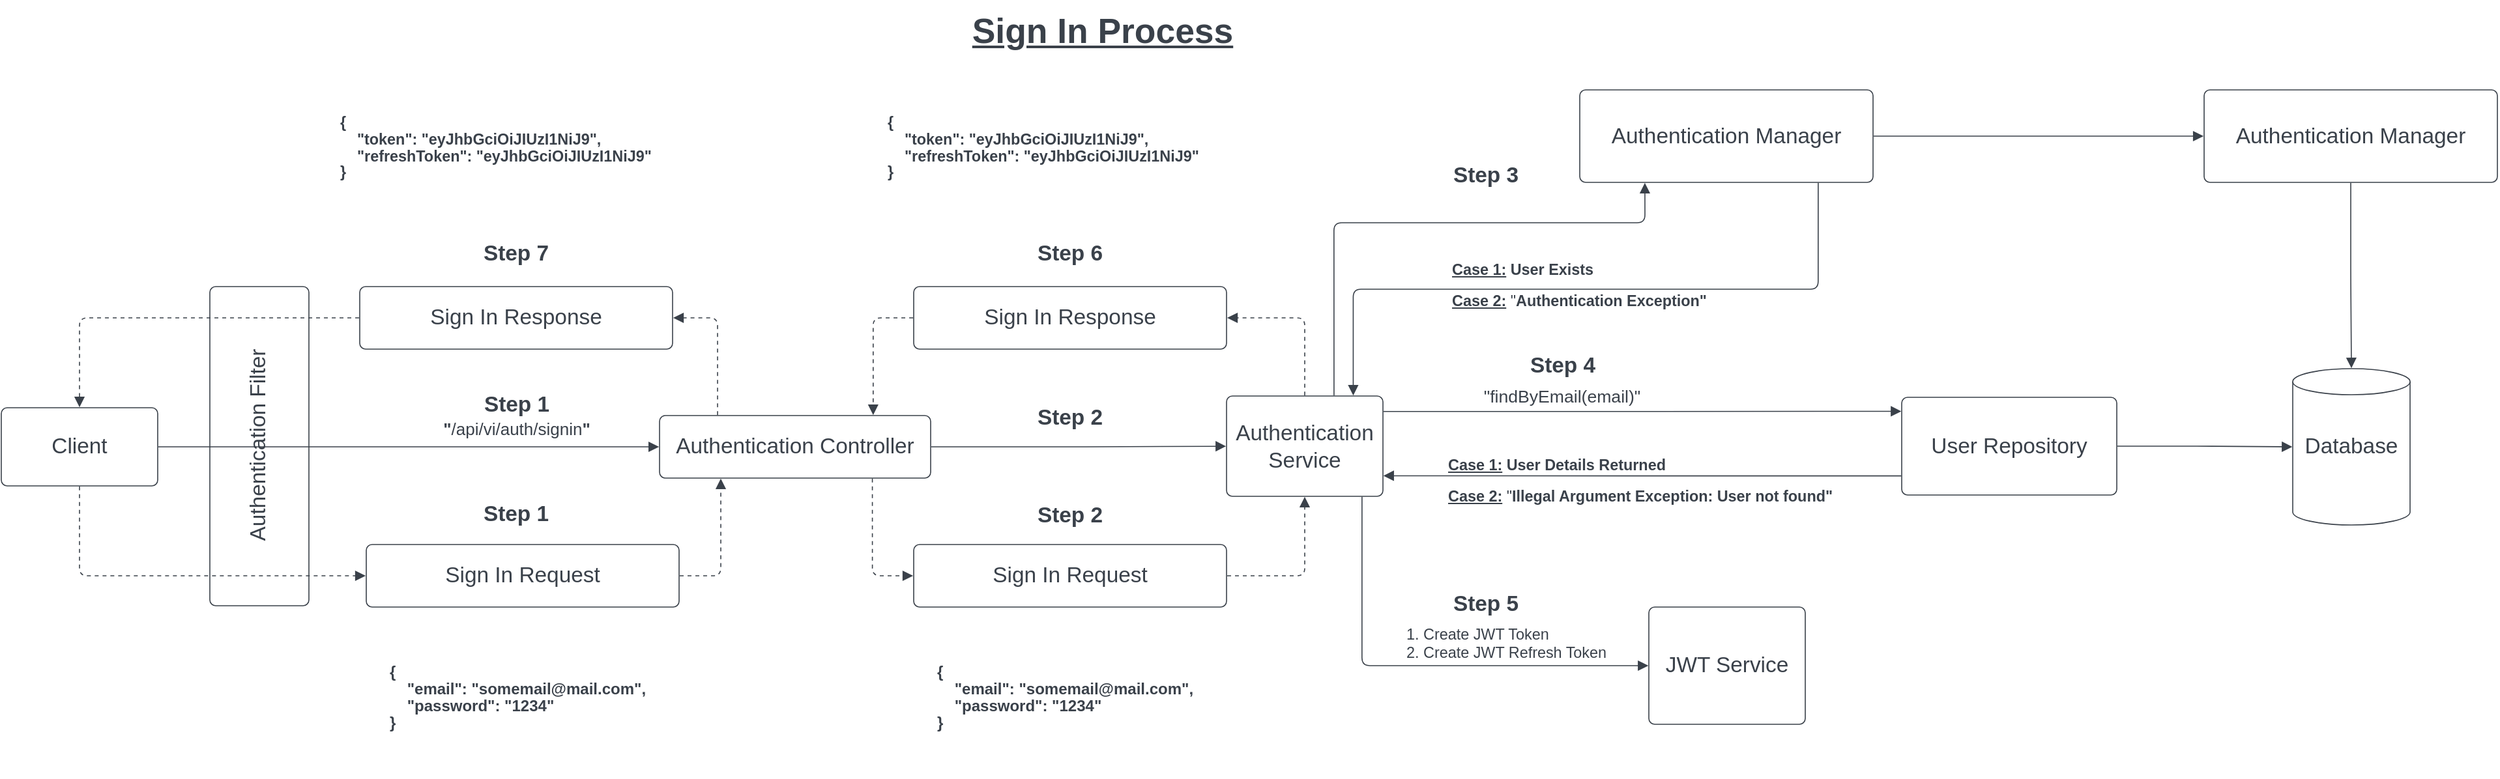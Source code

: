 <mxfile version="22.1.11" type="device">
  <diagram name="Page-1" id="HTRC14PGje5rPNPYSOH-">
    <mxGraphModel dx="1450" dy="985" grid="1" gridSize="10" guides="1" tooltips="1" connect="1" arrows="1" fold="1" page="0" pageScale="1" pageWidth="850" pageHeight="1100" math="0" shadow="0">
      <root>
        <mxCell id="0" />
        <mxCell id="1" parent="0" />
        <mxCell id="OgRYj6fnWVbovx88ilHC-40" value="" style="html=1;overflow=block;blockSpacing=1;whiteSpace=wrap;fontSize=13;spacing=9;strokeColor=#3a414a;strokeOpacity=100;rounded=1;absoluteArcSize=1;arcSize=9;strokeWidth=0.8;lucidId=gJJYpIdF4NcB;" vertex="1" parent="1">
          <mxGeometry x="130" y="189" width="76" height="245" as="geometry" />
        </mxCell>
        <mxCell id="OgRYj6fnWVbovx88ilHC-41" value="Authentication Filter" style="html=1;overflow=block;blockSpacing=1;whiteSpace=wrap;fontSize=16.7;fontColor=#3a414a;spacing=3.8;strokeOpacity=0;fillOpacity=0;rounded=1;absoluteArcSize=1;arcSize=9;rotation=-90;fillColor=#ffffff;strokeWidth=0.8;lucidId=iKJYXVIZa1oB;" vertex="1" parent="1">
          <mxGeometry x="77" y="288" width="180" height="45" as="geometry" />
        </mxCell>
        <mxCell id="OgRYj6fnWVbovx88ilHC-42" value="Authentication Controller" style="html=1;overflow=block;blockSpacing=1;whiteSpace=wrap;fontSize=16.7;fontColor=#3a414a;spacing=3.8;strokeColor=#3a414a;strokeOpacity=100;rounded=1;absoluteArcSize=1;arcSize=9;strokeWidth=0.8;lucidId=2zFYu~6vR4Io;" vertex="1" parent="1">
          <mxGeometry x="475" y="288" width="208" height="48" as="geometry" />
        </mxCell>
        <mxCell id="OgRYj6fnWVbovx88ilHC-43" value="Client" style="html=1;overflow=block;blockSpacing=1;whiteSpace=wrap;fontSize=16.7;fontColor=#3a414a;spacing=3.8;strokeColor=#3a414a;strokeOpacity=100;fillOpacity=100;rounded=1;absoluteArcSize=1;arcSize=9;fillColor=#ffffff;strokeWidth=0.8;lucidId=2zFYS80CriyE;" vertex="1" parent="1">
          <mxGeometry x="-30" y="282" width="120" height="60" as="geometry" />
        </mxCell>
        <mxCell id="OgRYj6fnWVbovx88ilHC-44" value="" style="html=1;jettySize=18;whiteSpace=wrap;fontSize=13;strokeColor=#3a414a;strokeOpacity=100;strokeWidth=0.8;rounded=1;arcSize=12;edgeStyle=orthogonalEdgeStyle;startArrow=none;endArrow=block;endFill=1;exitX=1.003;exitY=0.5;exitPerimeter=0;entryX=-0.002;entryY=0.5;entryPerimeter=0;lucidId=2zFYjA5QJSnv;" edge="1" parent="1" source="OgRYj6fnWVbovx88ilHC-43" target="OgRYj6fnWVbovx88ilHC-42">
          <mxGeometry width="100" height="100" relative="1" as="geometry">
            <Array as="points" />
          </mxGeometry>
        </mxCell>
        <mxCell id="OgRYj6fnWVbovx88ilHC-45" value="Sign In Request" style="html=1;overflow=block;blockSpacing=1;whiteSpace=wrap;fontSize=16.7;fontColor=#3a414a;spacing=3.8;strokeColor=#3a414a;strokeOpacity=100;rounded=1;absoluteArcSize=1;arcSize=9;strokeWidth=0.8;lucidId=2zFYuPj2eo87;" vertex="1" parent="1">
          <mxGeometry x="250" y="387" width="240" height="48" as="geometry" />
        </mxCell>
        <mxCell id="OgRYj6fnWVbovx88ilHC-46" value="" style="html=1;jettySize=18;whiteSpace=wrap;fontSize=13;strokeColor=#3a414a;strokeOpacity=100;dashed=1;fixDash=1;strokeWidth=0.8;rounded=1;arcSize=12;edgeStyle=orthogonalEdgeStyle;startArrow=none;endArrow=block;endFill=1;exitX=0.5;exitY=1.006;exitPerimeter=0;entryX=-0.002;entryY=0.5;entryPerimeter=0;lucidId=2zFYh-ang2oz;" edge="1" parent="1" source="OgRYj6fnWVbovx88ilHC-43" target="OgRYj6fnWVbovx88ilHC-45">
          <mxGeometry width="100" height="100" relative="1" as="geometry">
            <Array as="points" />
          </mxGeometry>
        </mxCell>
        <mxCell id="OgRYj6fnWVbovx88ilHC-47" value="" style="html=1;jettySize=18;whiteSpace=wrap;fontSize=13;strokeColor=#3a414a;strokeOpacity=100;dashed=1;fixDash=1;strokeWidth=0.8;rounded=1;arcSize=12;edgeStyle=orthogonalEdgeStyle;startArrow=none;endArrow=block;endFill=1;exitX=1.002;exitY=0.5;exitPerimeter=0;entryX=0.226;entryY=1.008;entryPerimeter=0;lucidId=2zFYfTfX~uVp;" edge="1" parent="1" source="OgRYj6fnWVbovx88ilHC-45" target="OgRYj6fnWVbovx88ilHC-42">
          <mxGeometry width="100" height="100" relative="1" as="geometry">
            <Array as="points" />
          </mxGeometry>
        </mxCell>
        <mxCell id="OgRYj6fnWVbovx88ilHC-48" value="Authentication Service" style="html=1;overflow=block;blockSpacing=1;whiteSpace=wrap;fontSize=16.7;fontColor=#3a414a;spacing=3.8;strokeColor=#3a414a;strokeOpacity=100;rounded=1;absoluteArcSize=1;arcSize=9;strokeWidth=0.8;lucidId=2zFYuupQO1dz;" vertex="1" parent="1">
          <mxGeometry x="910" y="273" width="120" height="77" as="geometry" />
        </mxCell>
        <mxCell id="OgRYj6fnWVbovx88ilHC-49" value="" style="html=1;jettySize=18;whiteSpace=wrap;fontSize=13;strokeColor=#3a414a;strokeOpacity=100;strokeWidth=0.8;rounded=1;arcSize=12;edgeStyle=orthogonalEdgeStyle;startArrow=none;endArrow=block;endFill=1;exitX=1.002;exitY=0.5;exitPerimeter=0;entryX=-0.003;entryY=0.501;entryPerimeter=0;lucidId=2zFY5B1p9zJb;" edge="1" parent="1" source="OgRYj6fnWVbovx88ilHC-42" target="OgRYj6fnWVbovx88ilHC-48">
          <mxGeometry width="100" height="100" relative="1" as="geometry">
            <Array as="points" />
          </mxGeometry>
        </mxCell>
        <mxCell id="OgRYj6fnWVbovx88ilHC-50" value="" style="html=1;jettySize=18;whiteSpace=wrap;fontSize=13;strokeColor=#3a414a;strokeOpacity=100;strokeWidth=0.8;rounded=1;arcSize=12;edgeStyle=orthogonalEdgeStyle;startArrow=none;endArrow=block;endFill=1;exitX=0.687;exitY=-0.005;exitPerimeter=0;entryX=0.222;entryY=1.005;entryPerimeter=0;lucidId=2zFYwhEBcv5K;" edge="1" parent="1" source="OgRYj6fnWVbovx88ilHC-48" target="OgRYj6fnWVbovx88ilHC-80">
          <mxGeometry width="100" height="100" relative="1" as="geometry">
            <Array as="points">
              <mxPoint x="992" y="140" />
              <mxPoint x="1231" y="140" />
            </Array>
          </mxGeometry>
        </mxCell>
        <mxCell id="OgRYj6fnWVbovx88ilHC-51" value="Sign In Request" style="html=1;overflow=block;blockSpacing=1;whiteSpace=wrap;fontSize=16.7;fontColor=#3a414a;spacing=3.8;strokeColor=#3a414a;strokeOpacity=100;rounded=1;absoluteArcSize=1;arcSize=9;strokeWidth=0.8;lucidId=2zFY35T8XQso;" vertex="1" parent="1">
          <mxGeometry x="670" y="387" width="240" height="48" as="geometry" />
        </mxCell>
        <mxCell id="OgRYj6fnWVbovx88ilHC-52" value="" style="html=1;jettySize=18;whiteSpace=wrap;fontSize=13;strokeColor=#3a414a;strokeOpacity=100;dashed=1;fixDash=1;strokeWidth=0.8;rounded=1;arcSize=12;edgeStyle=orthogonalEdgeStyle;startArrow=none;endArrow=block;endFill=1;exitX=0.785;exitY=1.008;exitPerimeter=0;entryX=-0.002;entryY=0.5;entryPerimeter=0;lucidId=2zFYU2UNKGSE;" edge="1" parent="1" source="OgRYj6fnWVbovx88ilHC-42" target="OgRYj6fnWVbovx88ilHC-51">
          <mxGeometry width="100" height="100" relative="1" as="geometry">
            <Array as="points" />
          </mxGeometry>
        </mxCell>
        <mxCell id="OgRYj6fnWVbovx88ilHC-53" value="" style="html=1;jettySize=18;whiteSpace=wrap;fontSize=13;strokeColor=#3a414a;strokeOpacity=100;dashed=1;fixDash=1;strokeWidth=0.8;rounded=1;arcSize=12;edgeStyle=orthogonalEdgeStyle;startArrow=none;endArrow=block;endFill=1;exitX=1.002;exitY=0.5;exitPerimeter=0;entryX=0.5;entryY=1.005;entryPerimeter=0;lucidId=2zFYVUvgpoNA;" edge="1" parent="1" source="OgRYj6fnWVbovx88ilHC-51" target="OgRYj6fnWVbovx88ilHC-48">
          <mxGeometry width="100" height="100" relative="1" as="geometry">
            <Array as="points" />
          </mxGeometry>
        </mxCell>
        <mxCell id="OgRYj6fnWVbovx88ilHC-54" value="User Repository" style="html=1;overflow=block;blockSpacing=1;whiteSpace=wrap;fontSize=16.7;fontColor=#3a414a;spacing=3.8;strokeColor=#3a414a;strokeOpacity=100;rounded=1;absoluteArcSize=1;arcSize=9;strokeWidth=0.8;lucidId=fAFYsk1p4nQO;" vertex="1" parent="1">
          <mxGeometry x="1428" y="274" width="165" height="75" as="geometry" />
        </mxCell>
        <mxCell id="OgRYj6fnWVbovx88ilHC-55" value="Sign In Response" style="html=1;overflow=block;blockSpacing=1;whiteSpace=wrap;fontSize=16.7;fontColor=#3a414a;spacing=3.8;strokeColor=#3a414a;strokeOpacity=100;rounded=1;absoluteArcSize=1;arcSize=9;strokeWidth=0.8;lucidId=MAFYoZEa5P~p;" vertex="1" parent="1">
          <mxGeometry x="670" y="189" width="240" height="48" as="geometry" />
        </mxCell>
        <mxCell id="OgRYj6fnWVbovx88ilHC-56" value="" style="html=1;jettySize=18;whiteSpace=wrap;fontSize=13;strokeColor=#3a414a;strokeOpacity=100;dashed=1;fixDash=1;strokeWidth=0.8;rounded=1;arcSize=12;edgeStyle=orthogonalEdgeStyle;startArrow=none;endArrow=block;endFill=1;exitX=0.5;exitY=-0.005;exitPerimeter=0;entryX=1.002;entryY=0.5;entryPerimeter=0;lucidId=4AFYk~NPB11R;" edge="1" parent="1" source="OgRYj6fnWVbovx88ilHC-48" target="OgRYj6fnWVbovx88ilHC-55">
          <mxGeometry width="100" height="100" relative="1" as="geometry">
            <Array as="points" />
          </mxGeometry>
        </mxCell>
        <mxCell id="OgRYj6fnWVbovx88ilHC-57" value="" style="html=1;jettySize=18;whiteSpace=wrap;fontSize=13;strokeColor=#3a414a;strokeOpacity=100;dashed=1;fixDash=1;strokeWidth=0.8;rounded=1;arcSize=12;edgeStyle=orthogonalEdgeStyle;startArrow=none;endArrow=block;endFill=1;exitX=-0.002;exitY=0.5;exitPerimeter=0;entryX=0.788;entryY=-0.008;entryPerimeter=0;lucidId=hBFYZ2r.XzvJ;" edge="1" parent="1" source="OgRYj6fnWVbovx88ilHC-55" target="OgRYj6fnWVbovx88ilHC-42">
          <mxGeometry width="100" height="100" relative="1" as="geometry">
            <Array as="points" />
          </mxGeometry>
        </mxCell>
        <mxCell id="OgRYj6fnWVbovx88ilHC-58" value="Sign In Response" style="html=1;overflow=block;blockSpacing=1;whiteSpace=wrap;fontSize=16.7;fontColor=#3a414a;spacing=3.8;strokeColor=#3a414a;strokeOpacity=100;rounded=1;absoluteArcSize=1;arcSize=9;strokeWidth=0.8;lucidId=kBFYXRJNL8_Y;" vertex="1" parent="1">
          <mxGeometry x="245" y="189" width="240" height="48" as="geometry" />
        </mxCell>
        <mxCell id="OgRYj6fnWVbovx88ilHC-59" value="" style="html=1;jettySize=18;whiteSpace=wrap;fontSize=13;strokeColor=#3a414a;strokeOpacity=100;dashed=1;fixDash=1;strokeWidth=0.8;rounded=1;arcSize=12;edgeStyle=orthogonalEdgeStyle;startArrow=none;endArrow=block;endFill=1;exitX=0.214;exitY=-0.008;exitPerimeter=0;entryX=1.002;entryY=0.5;entryPerimeter=0;lucidId=zBFY5hNd.Mw_;" edge="1" parent="1" source="OgRYj6fnWVbovx88ilHC-42" target="OgRYj6fnWVbovx88ilHC-58">
          <mxGeometry width="100" height="100" relative="1" as="geometry">
            <Array as="points" />
          </mxGeometry>
        </mxCell>
        <mxCell id="OgRYj6fnWVbovx88ilHC-60" value="" style="html=1;jettySize=18;whiteSpace=wrap;fontSize=13;strokeColor=#3a414a;strokeOpacity=100;dashed=1;fixDash=1;strokeWidth=0.8;rounded=1;arcSize=12;edgeStyle=orthogonalEdgeStyle;startArrow=none;endArrow=block;endFill=1;exitX=-0.002;exitY=0.5;exitPerimeter=0;entryX=0.5;entryY=-0.006;entryPerimeter=0;lucidId=CBFYUsvmMAET;" edge="1" parent="1" source="OgRYj6fnWVbovx88ilHC-58" target="OgRYj6fnWVbovx88ilHC-43">
          <mxGeometry width="100" height="100" relative="1" as="geometry">
            <Array as="points" />
          </mxGeometry>
        </mxCell>
        <mxCell id="OgRYj6fnWVbovx88ilHC-61" value="" style="html=1;jettySize=18;whiteSpace=wrap;fontSize=13;strokeColor=#3a414a;strokeOpacity=100;strokeWidth=0.8;rounded=1;arcSize=12;edgeStyle=orthogonalEdgeStyle;startArrow=none;endArrow=block;endFill=1;exitX=1.003;exitY=0.154;exitPerimeter=0;entryX=-0.002;entryY=0.143;entryPerimeter=0;lucidId=nCFYD-VR2bTi;" edge="1" parent="1" source="OgRYj6fnWVbovx88ilHC-48" target="OgRYj6fnWVbovx88ilHC-54">
          <mxGeometry width="100" height="100" relative="1" as="geometry">
            <Array as="points" />
          </mxGeometry>
        </mxCell>
        <mxCell id="OgRYj6fnWVbovx88ilHC-62" value="" style="html=1;overflow=block;blockSpacing=1;whiteSpace=wrap;shape=cylinder3;direction=south;size=10;anchorPointDirection=0;boundedLbl=1;fontSize=13;spacing=3.8;strokeColor=#3a414a;strokeOpacity=100;rounded=1;absoluteArcSize=1;arcSize=9;rotation=-90;strokeWidth=0.8;lucidId=6CFYuHata7f0;" vertex="1" parent="1">
          <mxGeometry x="1713" y="267" width="120" height="90" as="geometry" />
        </mxCell>
        <mxCell id="OgRYj6fnWVbovx88ilHC-63" value="Database" style="html=1;overflow=block;blockSpacing=1;whiteSpace=wrap;fontSize=16.7;fontColor=#3a414a;spacing=3.8;strokeOpacity=0;fillOpacity=0;rounded=1;absoluteArcSize=1;arcSize=9;fillColor=#ffffff;strokeWidth=0.8;lucidId=ADFYUWlyWlCn;" vertex="1" parent="1">
          <mxGeometry x="1728" y="295" width="90" height="33" as="geometry" />
        </mxCell>
        <mxCell id="OgRYj6fnWVbovx88ilHC-64" value="" style="html=1;jettySize=18;whiteSpace=wrap;fontSize=13;strokeColor=#3a414a;strokeOpacity=100;strokeWidth=0.8;rounded=1;arcSize=12;edgeStyle=orthogonalEdgeStyle;startArrow=none;endArrow=block;endFill=1;exitX=1.002;exitY=0.5;exitPerimeter=0;entryX=0.5;entryY=-0.004;entryPerimeter=0;lucidId=TDFYDqDGcc03;" edge="1" parent="1" source="OgRYj6fnWVbovx88ilHC-54" target="OgRYj6fnWVbovx88ilHC-62">
          <mxGeometry width="100" height="100" relative="1" as="geometry">
            <Array as="points" />
          </mxGeometry>
        </mxCell>
        <mxCell id="OgRYj6fnWVbovx88ilHC-65" value="Sign In Process" style="html=1;overflow=block;blockSpacing=1;whiteSpace=wrap;fontSize=26.7;fontColor=#3a414a;fontStyle=5;spacing=3.8;strokeOpacity=0;fillOpacity=0;rounded=1;absoluteArcSize=1;arcSize=9;fillColor=#ffffff;strokeWidth=0.8;lucidId=~DFYZkBlnF4q;" vertex="1" parent="1">
          <mxGeometry x="160" y="-30" width="1310" height="45" as="geometry" />
        </mxCell>
        <mxCell id="OgRYj6fnWVbovx88ilHC-66" value="&lt;div style=&quot;display: flex; justify-content: center; text-align: center; align-items: baseline; line-height: 1.25; margin-top: -2px;&quot;&gt;&lt;span&gt;&lt;span style=&quot;font-size:16.7px;color:#3a414a;font-weight: bold;&quot;&gt;Step 1&lt;br&gt;&lt;/span&gt;&lt;span style=&quot;color: rgb(58, 65, 74); font-weight: bold;&quot;&gt;&quot;&lt;/span&gt;&lt;span style=&quot;color: rgb(58, 65, 74);&quot;&gt;/api/vi/auth/signin&lt;/span&gt;&lt;span style=&quot;color: rgb(58, 65, 74); font-weight: bold;&quot;&gt;&quot;&lt;/span&gt;&lt;/span&gt;&lt;/div&gt;" style="html=1;overflow=block;blockSpacing=1;whiteSpace=wrap;fontSize=13;spacing=3.8;strokeOpacity=0;fillOpacity=0;rounded=1;absoluteArcSize=1;arcSize=9;fillColor=#ffffff;strokeWidth=0.8;lucidId=KFFYn5MueqUD;" vertex="1" parent="1">
          <mxGeometry x="296" y="259" width="139" height="60" as="geometry" />
        </mxCell>
        <mxCell id="OgRYj6fnWVbovx88ilHC-67" value="Step 1" style="html=1;overflow=block;blockSpacing=1;whiteSpace=wrap;fontSize=16.7;fontColor=#3a414a;fontStyle=1;spacing=3.8;strokeOpacity=0;fillOpacity=0;rounded=1;absoluteArcSize=1;arcSize=9;fillColor=#ffffff;strokeWidth=0.8;lucidId=7FFYPt37ztXa;" vertex="1" parent="1">
          <mxGeometry x="306" y="350" width="118" height="26" as="geometry" />
        </mxCell>
        <mxCell id="OgRYj6fnWVbovx88ilHC-68" value="Step 2" style="html=1;overflow=block;blockSpacing=1;whiteSpace=wrap;fontSize=16.7;fontColor=#3a414a;fontStyle=1;spacing=3.8;strokeOpacity=0;fillOpacity=0;rounded=1;absoluteArcSize=1;arcSize=9;fillColor=#ffffff;strokeWidth=0.8;lucidId=hGFYZjv~YuN5;" vertex="1" parent="1">
          <mxGeometry x="731" y="276" width="118" height="26" as="geometry" />
        </mxCell>
        <mxCell id="OgRYj6fnWVbovx88ilHC-69" value="Step 2" style="html=1;overflow=block;blockSpacing=1;whiteSpace=wrap;fontSize=16.7;fontColor=#3a414a;fontStyle=1;spacing=3.8;strokeOpacity=0;fillOpacity=0;rounded=1;absoluteArcSize=1;arcSize=9;fillColor=#ffffff;strokeWidth=0.8;lucidId=zGFY5BSuIJj7;" vertex="1" parent="1">
          <mxGeometry x="731" y="351" width="118" height="26" as="geometry" />
        </mxCell>
        <mxCell id="OgRYj6fnWVbovx88ilHC-70" value="Step 3" style="html=1;overflow=block;blockSpacing=1;whiteSpace=wrap;fontSize=16.7;fontColor=#3a414a;fontStyle=1;spacing=3.8;strokeOpacity=0;fillOpacity=0;rounded=1;absoluteArcSize=1;arcSize=9;fillColor=#ffffff;strokeWidth=0.8;lucidId=7GFY8KIpnJoN;" vertex="1" parent="1">
          <mxGeometry x="1050" y="90" width="118" height="26" as="geometry" />
        </mxCell>
        <mxCell id="OgRYj6fnWVbovx88ilHC-71" value="Step 4" style="html=1;overflow=block;blockSpacing=1;whiteSpace=wrap;fontSize=16.7;fontColor=#3a414a;fontStyle=1;spacing=3.8;strokeOpacity=0;fillOpacity=0;rounded=1;absoluteArcSize=1;arcSize=9;fillColor=#ffffff;strokeWidth=0.8;lucidId=eHFYQ9thBJcC;" vertex="1" parent="1">
          <mxGeometry x="1109" y="236" width="118" height="26" as="geometry" />
        </mxCell>
        <mxCell id="OgRYj6fnWVbovx88ilHC-72" value="Step 6" style="html=1;overflow=block;blockSpacing=1;whiteSpace=wrap;fontSize=16.7;fontColor=#3a414a;fontStyle=1;spacing=3.8;strokeOpacity=0;fillOpacity=0;rounded=1;absoluteArcSize=1;arcSize=9;fillColor=#ffffff;strokeWidth=0.8;lucidId=.HFY~2yxw~1o;" vertex="1" parent="1">
          <mxGeometry x="731" y="150" width="118" height="26" as="geometry" />
        </mxCell>
        <mxCell id="OgRYj6fnWVbovx88ilHC-73" value="Step 7" style="html=1;overflow=block;blockSpacing=1;whiteSpace=wrap;fontSize=16.7;fontColor=#3a414a;fontStyle=1;spacing=3.8;strokeOpacity=0;fillOpacity=0;rounded=1;absoluteArcSize=1;arcSize=9;fillColor=#ffffff;strokeWidth=0.8;lucidId=UJFYarfEnzPf;" vertex="1" parent="1">
          <mxGeometry x="306" y="150" width="118" height="26" as="geometry" />
        </mxCell>
        <mxCell id="OgRYj6fnWVbovx88ilHC-74" value="&lt;div style=&quot;display: flex; justify-content: flex-start; text-align: left; align-items: baseline; font-size: 0; line-height: 1.25;margin-top: -2px;&quot;&gt;&lt;span&gt;&lt;span style=&quot;font-size:12px;color:#3a414a;font-weight: bold;&quot;&gt;{&#xa;&lt;/span&gt;&lt;/span&gt;&lt;/div&gt;&lt;div style=&quot;display: flex; justify-content: flex-start; text-align: left; align-items: baseline; font-size: 0; line-height: 1.25;margin-top: -2px;&quot;&gt;&lt;span&gt;&lt;span style=&quot;font-size:12px;color:#3a414a;font-weight: bold;&quot;&gt;    &quot;email&quot;: &quot;somemail@mail.com&quot;,&#xa;&lt;/span&gt;&lt;/span&gt;&lt;/div&gt;&lt;div style=&quot;display: flex; justify-content: flex-start; text-align: left; align-items: baseline; font-size: 0; line-height: 1.25;margin-top: -2px;&quot;&gt;&lt;span&gt;&lt;span style=&quot;font-size:12px;color:#3a414a;font-weight: bold;&quot;&gt;    &quot;password&quot;: &quot;1234&quot;&#xa;&lt;/span&gt;&lt;/span&gt;&lt;/div&gt;&lt;div style=&quot;display: flex; justify-content: flex-start; text-align: left; align-items: baseline; font-size: 0; line-height: 1.25;margin-top: -2px;&quot;&gt;&lt;span&gt;&lt;span style=&quot;font-size:12px;color:#3a414a;font-weight: bold;&quot;&gt;}&lt;/span&gt;&lt;/span&gt;&lt;/div&gt;" style="html=1;overflow=block;blockSpacing=1;whiteSpace=wrap;fontSize=13;spacing=3.8;verticalAlign=middle;strokeOpacity=0;fillOpacity=0;rounded=1;absoluteArcSize=1;arcSize=9;fillColor=#ffffff;strokeWidth=0.8;lucidId=HLFYOpWRRfpn;" vertex="1" parent="1">
          <mxGeometry x="265" y="445" width="210" height="120" as="geometry" />
        </mxCell>
        <mxCell id="OgRYj6fnWVbovx88ilHC-75" value="&lt;div style=&quot;display: flex; justify-content: flex-start; text-align: left; align-items: baseline; font-size: 0; line-height: 1.25;margin-top: -2px;&quot;&gt;&lt;span&gt;&lt;span style=&quot;font-size:12px;color:#3a414a;font-weight: bold;&quot;&gt;{&#xa;&lt;/span&gt;&lt;/span&gt;&lt;/div&gt;&lt;div style=&quot;display: flex; justify-content: flex-start; text-align: left; align-items: baseline; font-size: 0; line-height: 1.25;margin-top: -2px;&quot;&gt;&lt;span&gt;&lt;span style=&quot;font-size:12px;color:#3a414a;font-weight: bold;&quot;&gt;    &quot;email&quot;: &quot;somemail@mail.com&quot;,&#xa;&lt;/span&gt;&lt;/span&gt;&lt;/div&gt;&lt;div style=&quot;display: flex; justify-content: flex-start; text-align: left; align-items: baseline; font-size: 0; line-height: 1.25;margin-top: -2px;&quot;&gt;&lt;span&gt;&lt;span style=&quot;font-size:12px;color:#3a414a;font-weight: bold;&quot;&gt;    &quot;password&quot;: &quot;1234&quot;&#xa;&lt;/span&gt;&lt;/span&gt;&lt;/div&gt;&lt;div style=&quot;display: flex; justify-content: flex-start; text-align: left; align-items: baseline; font-size: 0; line-height: 1.25;margin-top: -2px;&quot;&gt;&lt;span&gt;&lt;span style=&quot;font-size:12px;color:#3a414a;font-weight: bold;&quot;&gt;}&lt;/span&gt;&lt;/span&gt;&lt;/div&gt;" style="html=1;overflow=block;blockSpacing=1;whiteSpace=wrap;fontSize=13;spacing=3.8;verticalAlign=middle;strokeOpacity=0;fillOpacity=0;rounded=1;absoluteArcSize=1;arcSize=9;fillColor=#ffffff;strokeWidth=0.8;lucidId=RMFYB1ZDhTf1;" vertex="1" parent="1">
          <mxGeometry x="685" y="445" width="210" height="120" as="geometry" />
        </mxCell>
        <mxCell id="OgRYj6fnWVbovx88ilHC-76" value="&lt;div style=&quot;display: flex; justify-content: flex-start; text-align: left; align-items: baseline; font-size: 0; line-height: 1.25;margin-top: -2px;&quot;&gt;&lt;span&gt;&lt;span style=&quot;font-size:11.7px;color:#3a414a;font-weight: bold;&quot;&gt;{&lt;br&gt;&lt;/span&gt;&lt;/span&gt;&lt;/div&gt;&lt;div style=&quot;display: flex; justify-content: flex-start; text-align: left; align-items: baseline; font-size: 0; line-height: 1.25;margin-top: -2px;&quot;&gt;&lt;span&gt;&lt;span style=&quot;font-size:11.7px;color:#3a414a;font-weight: bold;&quot;&gt;&amp;nbsp; &amp;nbsp; &quot;token&quot;: &quot;eyJhbGciOiJIUzI1NiJ9&quot;,&lt;br&gt;&lt;/span&gt;&lt;/span&gt;&lt;/div&gt;&lt;div style=&quot;display: flex; justify-content: flex-start; text-align: left; align-items: baseline; font-size: 0; line-height: 1.25;margin-top: -2px;&quot;&gt;&lt;span&gt;&lt;span style=&quot;font-size:11.7px;color:#3a414a;font-weight: bold;&quot;&gt;&amp;nbsp; &amp;nbsp; &quot;refreshToken&quot;: &quot;eyJhbGciOiJIUzI1NiJ9&quot;&lt;br&gt;&lt;/span&gt;&lt;/span&gt;&lt;/div&gt;&lt;div style=&quot;display: flex; justify-content: flex-start; text-align: left; align-items: baseline; font-size: 0; line-height: 1.25;margin-top: -2px;&quot;&gt;&lt;span&gt;&lt;span style=&quot;font-size:11.7px;color:#3a414a;font-weight: bold;&quot;&gt;}&lt;/span&gt;&lt;/span&gt;&lt;/div&gt;" style="html=1;overflow=block;blockSpacing=1;whiteSpace=wrap;fontSize=13;spacing=3.8;verticalAlign=middle;strokeOpacity=0;fillOpacity=0;rounded=1;absoluteArcSize=1;arcSize=9;fillColor=#ffffff;strokeWidth=0.8;lucidId=YNFY7pJtkz4H;" vertex="1" parent="1">
          <mxGeometry x="647" y="23" width="285" height="120" as="geometry" />
        </mxCell>
        <mxCell id="OgRYj6fnWVbovx88ilHC-77" value="&lt;div style=&quot;display: flex; justify-content: flex-start; text-align: left; align-items: baseline; font-size: 0; line-height: 1.25;margin-top: -2px;&quot;&gt;&lt;span&gt;&lt;span style=&quot;font-size:11.7px;color:#3a414a;font-weight: bold;&quot;&gt;{&lt;br&gt;&lt;/span&gt;&lt;/span&gt;&lt;/div&gt;&lt;div style=&quot;display: flex; justify-content: flex-start; text-align: left; align-items: baseline; font-size: 0; line-height: 1.25;margin-top: -2px;&quot;&gt;&lt;span&gt;&lt;span style=&quot;font-size:11.7px;color:#3a414a;font-weight: bold;&quot;&gt;&amp;nbsp; &amp;nbsp; &quot;token&quot;: &quot;eyJhbGciOiJIUzI1NiJ9&quot;,&lt;br&gt;&lt;/span&gt;&lt;/span&gt;&lt;/div&gt;&lt;div style=&quot;display: flex; justify-content: flex-start; text-align: left; align-items: baseline; font-size: 0; line-height: 1.25;margin-top: -2px;&quot;&gt;&lt;span&gt;&lt;span style=&quot;font-size:11.7px;color:#3a414a;font-weight: bold;&quot;&gt;&amp;nbsp; &amp;nbsp; &quot;refreshToken&quot;: &quot;eyJhbGciOiJIUzI1NiJ9&quot;&lt;br&gt;&lt;/span&gt;&lt;/span&gt;&lt;/div&gt;&lt;div style=&quot;display: flex; justify-content: flex-start; text-align: left; align-items: baseline; font-size: 0; line-height: 1.25;margin-top: -2px;&quot;&gt;&lt;span&gt;&lt;span style=&quot;font-size:11.7px;color:#3a414a;font-weight: bold;&quot;&gt;}&lt;/span&gt;&lt;/span&gt;&lt;/div&gt;" style="html=1;overflow=block;blockSpacing=1;whiteSpace=wrap;fontSize=13;spacing=3.8;verticalAlign=middle;strokeOpacity=0;fillOpacity=0;rounded=1;absoluteArcSize=1;arcSize=9;fillColor=#ffffff;strokeWidth=0.8;lucidId=kOFYxa5o5vlA;" vertex="1" parent="1">
          <mxGeometry x="227" y="38" width="285" height="90" as="geometry" />
        </mxCell>
        <mxCell id="OgRYj6fnWVbovx88ilHC-78" value="JWT Service" style="html=1;overflow=block;blockSpacing=1;whiteSpace=wrap;fontSize=16.7;fontColor=#3a414a;spacing=9;strokeColor=#3a414a;strokeOpacity=100;rounded=1;absoluteArcSize=1;arcSize=9;strokeWidth=0.8;lucidId=BVSZYOPVXyLb;" vertex="1" parent="1">
          <mxGeometry x="1234" y="435" width="120" height="90" as="geometry" />
        </mxCell>
        <mxCell id="OgRYj6fnWVbovx88ilHC-79" value="" style="html=1;jettySize=18;whiteSpace=wrap;fontSize=13;strokeColor=#3a414a;strokeOpacity=100;strokeWidth=0.8;rounded=1;arcSize=12;edgeStyle=orthogonalEdgeStyle;startArrow=none;endArrow=block;endFill=1;exitX=0.866;exitY=1.005;exitPerimeter=0;entryX=-0.003;entryY=0.5;entryPerimeter=0;lucidId=.VSZBSl61Iq-;" edge="1" parent="1" source="OgRYj6fnWVbovx88ilHC-48" target="OgRYj6fnWVbovx88ilHC-78">
          <mxGeometry width="100" height="100" relative="1" as="geometry">
            <Array as="points" />
          </mxGeometry>
        </mxCell>
        <mxCell id="OgRYj6fnWVbovx88ilHC-80" value="Authentication Manager" style="html=1;overflow=block;blockSpacing=1;whiteSpace=wrap;fontSize=16.7;fontColor=#3a414a;spacing=3.8;strokeColor=#3a414a;strokeOpacity=100;rounded=1;absoluteArcSize=1;arcSize=9;strokeWidth=0.8;lucidId=hWSZxRAUhH9I;" vertex="1" parent="1">
          <mxGeometry x="1181" y="38" width="225" height="71" as="geometry" />
        </mxCell>
        <mxCell id="OgRYj6fnWVbovx88ilHC-81" value="Authentication Manager" style="html=1;overflow=block;blockSpacing=1;whiteSpace=wrap;fontSize=16.7;fontColor=#3a414a;spacing=3.8;strokeColor=#3a414a;strokeOpacity=100;rounded=1;absoluteArcSize=1;arcSize=9;strokeWidth=0.8;lucidId=LWSZGLAf5eS6;" vertex="1" parent="1">
          <mxGeometry x="1660" y="38" width="225" height="71" as="geometry" />
        </mxCell>
        <mxCell id="OgRYj6fnWVbovx88ilHC-82" value="" style="html=1;jettySize=18;whiteSpace=wrap;fontSize=13;strokeColor=#3a414a;strokeOpacity=100;strokeWidth=0.8;rounded=1;arcSize=12;edgeStyle=orthogonalEdgeStyle;startArrow=none;endArrow=block;endFill=1;exitX=0.5;exitY=1.005;exitPerimeter=0;entryX=1.003;entryY=0.5;entryPerimeter=0;lucidId=lXSZfv2QSrno;" edge="1" parent="1" source="OgRYj6fnWVbovx88ilHC-81" target="OgRYj6fnWVbovx88ilHC-62">
          <mxGeometry width="100" height="100" relative="1" as="geometry">
            <Array as="points" />
          </mxGeometry>
        </mxCell>
        <mxCell id="OgRYj6fnWVbovx88ilHC-83" value="" style="html=1;jettySize=18;whiteSpace=wrap;fontSize=13;strokeColor=#3a414a;strokeOpacity=100;strokeWidth=0.8;rounded=1;arcSize=12;edgeStyle=orthogonalEdgeStyle;startArrow=none;endArrow=block;endFill=1;exitX=1.002;exitY=0.5;exitPerimeter=0;entryX=-0.002;entryY=0.5;entryPerimeter=0;lucidId=rXSZGqndwzRR;" edge="1" parent="1" source="OgRYj6fnWVbovx88ilHC-80" target="OgRYj6fnWVbovx88ilHC-81">
          <mxGeometry width="100" height="100" relative="1" as="geometry">
            <Array as="points" />
          </mxGeometry>
        </mxCell>
        <mxCell id="OgRYj6fnWVbovx88ilHC-84" value="" style="html=1;jettySize=18;whiteSpace=wrap;fontSize=13;strokeColor=#3a414a;strokeOpacity=100;strokeWidth=0.8;rounded=1;arcSize=12;edgeStyle=orthogonalEdgeStyle;startArrow=none;endArrow=block;endFill=1;exitX=0.813;exitY=1.005;exitPerimeter=0;entryX=0.81;entryY=-0.005;entryPerimeter=0;lucidId=hYSZ~A1AR34~;" edge="1" parent="1" source="OgRYj6fnWVbovx88ilHC-80" target="OgRYj6fnWVbovx88ilHC-48">
          <mxGeometry width="100" height="100" relative="1" as="geometry">
            <Array as="points" />
          </mxGeometry>
        </mxCell>
        <mxCell id="OgRYj6fnWVbovx88ilHC-85" value="" style="html=1;jettySize=18;whiteSpace=wrap;fontSize=13;strokeColor=#3a414a;strokeOpacity=100;strokeWidth=0.8;rounded=1;arcSize=12;edgeStyle=orthogonalEdgeStyle;startArrow=none;endArrow=block;endFill=1;exitX=-0.002;exitY=0.804;exitPerimeter=0;entryX=1.003;entryY=0.795;entryPerimeter=0;lucidId=nZSZVwc-ycWW;" edge="1" parent="1" source="OgRYj6fnWVbovx88ilHC-54" target="OgRYj6fnWVbovx88ilHC-48">
          <mxGeometry width="100" height="100" relative="1" as="geometry">
            <Array as="points" />
          </mxGeometry>
        </mxCell>
        <mxCell id="OgRYj6fnWVbovx88ilHC-86" value="&quot;findByEmail(email)&quot;" style="html=1;overflow=block;blockSpacing=1;whiteSpace=wrap;fontSize=13.3;fontColor=#3a414a;spacing=3.8;strokeOpacity=0;fillOpacity=0;rounded=1;absoluteArcSize=1;arcSize=9;fillColor=#ffffff;strokeWidth=0.8;lucidId=0ZSZ5FhFwm37;" vertex="1" parent="1">
          <mxGeometry x="1087" y="262" width="161" height="20" as="geometry" />
        </mxCell>
        <mxCell id="OgRYj6fnWVbovx88ilHC-87" value="&lt;div style=&quot;display: flex; justify-content: flex-start; text-align: left; align-items: baseline; font-size: 0; line-height: 1.25;margin-top: -2px;&quot;&gt;&lt;span&gt;&lt;span style=&quot;font-size:11.7px;color:#3a414a;font-weight: bold;text-decoration: underline;&quot;&gt;Case 1:&lt;/span&gt;&lt;span style=&quot;font-size:11.7px;color:#3a414a;&quot;&gt; &lt;/span&gt;&lt;span style=&quot;font-size:11.7px;color:#3a414a;font-weight: bold;&quot;&gt;User Details Returned&lt;/span&gt;&lt;/span&gt;&lt;/div&gt;" style="html=1;overflow=block;blockSpacing=1;whiteSpace=wrap;fontSize=13;spacing=3.8;strokeOpacity=0;fillOpacity=0;rounded=1;absoluteArcSize=1;arcSize=9;fillColor=#ffffff;strokeWidth=0.8;lucidId=40SZPubns6Bh;" vertex="1" parent="1">
          <mxGeometry x="1077" y="315" width="180" height="24" as="geometry" />
        </mxCell>
        <mxCell id="OgRYj6fnWVbovx88ilHC-88" value="&lt;div style=&quot;display: flex; justify-content: flex-start; text-align: left; align-items: baseline; font-size: 0; line-height: 1.25;margin-top: -2px;&quot;&gt;&lt;span&gt;&lt;span style=&quot;font-size:11.7px;color:#3a414a;font-weight: bold;text-decoration: underline;&quot;&gt;Case 2:&lt;/span&gt;&lt;span style=&quot;font-size:11.7px;color:#3a414a;&quot;&gt; &quot;&lt;/span&gt;&lt;span style=&quot;font-size:11.7px;color:#3a414a;font-weight: bold;&quot;&gt;Illegal Argument Exception: User not found&quot;&lt;/span&gt;&lt;/span&gt;&lt;/div&gt;" style="html=1;overflow=block;blockSpacing=1;whiteSpace=wrap;fontSize=13;spacing=3.8;strokeOpacity=0;fillOpacity=0;rounded=1;absoluteArcSize=1;arcSize=9;fillColor=#ffffff;strokeWidth=0.8;lucidId=Z1SZSML53H_D;" vertex="1" parent="1">
          <mxGeometry x="1077" y="339" width="303" height="24" as="geometry" />
        </mxCell>
        <mxCell id="OgRYj6fnWVbovx88ilHC-89" value="&lt;div style=&quot;display: flex; justify-content: flex-start; text-align: left; align-items: baseline; font-size: 0; line-height: 1.25;margin-top: -2px;&quot;&gt;&lt;span&gt;&lt;span style=&quot;font-size:11.7px;color:#3a414a;font-weight: bold;text-decoration: underline;&quot;&gt;Case 1:&lt;/span&gt;&lt;span style=&quot;font-size:11.7px;color:#3a414a;&quot;&gt; &lt;/span&gt;&lt;span style=&quot;font-size:11.7px;color:#3a414a;font-weight: bold;&quot;&gt;User Exists&lt;/span&gt;&lt;/span&gt;&lt;/div&gt;" style="html=1;overflow=block;blockSpacing=1;whiteSpace=wrap;fontSize=13;spacing=3.8;strokeOpacity=0;fillOpacity=0;rounded=1;absoluteArcSize=1;arcSize=9;fillColor=#ffffff;strokeWidth=0.8;lucidId=L3SZDA1IWQGK;" vertex="1" parent="1">
          <mxGeometry x="1080" y="165" width="180" height="24" as="geometry" />
        </mxCell>
        <mxCell id="OgRYj6fnWVbovx88ilHC-90" value="&lt;div style=&quot;display: flex; justify-content: flex-start; text-align: left; align-items: baseline; font-size: 0; line-height: 1.25;margin-top: -2px;&quot;&gt;&lt;span&gt;&lt;span style=&quot;font-size:11.7px;color:#3a414a;font-weight: bold;text-decoration: underline;&quot;&gt;Case 2:&lt;/span&gt;&lt;span style=&quot;font-size:11.7px;color:#3a414a;&quot;&gt; &quot;&lt;/span&gt;&lt;span style=&quot;font-size:11.7px;color:#3a414a;font-weight: bold;&quot;&gt;Authentication Exception&quot;&lt;/span&gt;&lt;/span&gt;&lt;/div&gt;" style="html=1;overflow=block;blockSpacing=1;whiteSpace=wrap;fontSize=13;spacing=3.8;strokeOpacity=0;fillOpacity=0;rounded=1;absoluteArcSize=1;arcSize=9;fillColor=#ffffff;strokeWidth=0.8;lucidId=L3SZl3_kBFMG;" vertex="1" parent="1">
          <mxGeometry x="1080" y="189" width="303" height="24" as="geometry" />
        </mxCell>
        <mxCell id="OgRYj6fnWVbovx88ilHC-91" value="Step 5" style="html=1;overflow=block;blockSpacing=1;whiteSpace=wrap;fontSize=16.7;fontColor=#3a414a;fontStyle=1;spacing=3.8;strokeOpacity=0;fillOpacity=0;rounded=1;absoluteArcSize=1;arcSize=9;fillColor=#ffffff;strokeWidth=0.8;lucidId=j5SZUadHTrf7;" vertex="1" parent="1">
          <mxGeometry x="1050" y="419" width="118" height="26" as="geometry" />
        </mxCell>
        <mxCell id="OgRYj6fnWVbovx88ilHC-92" value="&lt;ol style=&quot;margin: 0px; padding-left: 10px;list-style-position: inside; list-style-type:decimal&quot;&gt;&lt;li style=&quot;text-align:left;color:#3a414a;font-size:11.7px;&quot;&gt;&lt;span style=&quot;margin-left: 0px;margin-top: -2px;&quot;&gt;&lt;span style=&quot;font-size:11.7px;color:#3a414a;&quot;&gt;Create JWT Token&lt;/span&gt;&lt;/span&gt;&lt;/li&gt;&lt;li style=&quot;text-align:left;color:#3a414a;font-size:11.7px;&quot;&gt;&lt;span style=&quot;margin-left: 0px;margin-top: -2px;&quot;&gt;&lt;span style=&quot;font-size:11.7px;color:#3a414a;&quot;&gt;Create JWT Refresh Token&lt;/span&gt;&lt;/span&gt;&lt;/li&gt;&lt;/ol&gt;" style="html=1;overflow=block;blockSpacing=1;whiteSpace=wrap;fontSize=13;spacing=3.8;strokeOpacity=0;fillOpacity=0;rounded=1;absoluteArcSize=1;arcSize=9;fillColor=#ffffff;strokeWidth=0.8;lucidId=v5SZC6M1sIDt;" vertex="1" parent="1">
          <mxGeometry x="1035" y="445" width="185" height="30" as="geometry" />
        </mxCell>
      </root>
    </mxGraphModel>
  </diagram>
</mxfile>
